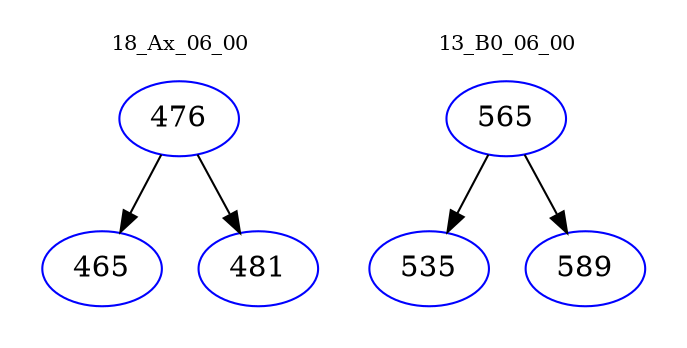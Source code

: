 digraph{
subgraph cluster_0 {
color = white
label = "18_Ax_06_00";
fontsize=10;
T0_476 [label="476", color="blue"]
T0_476 -> T0_465 [color="black"]
T0_465 [label="465", color="blue"]
T0_476 -> T0_481 [color="black"]
T0_481 [label="481", color="blue"]
}
subgraph cluster_1 {
color = white
label = "13_B0_06_00";
fontsize=10;
T1_565 [label="565", color="blue"]
T1_565 -> T1_535 [color="black"]
T1_535 [label="535", color="blue"]
T1_565 -> T1_589 [color="black"]
T1_589 [label="589", color="blue"]
}
}

